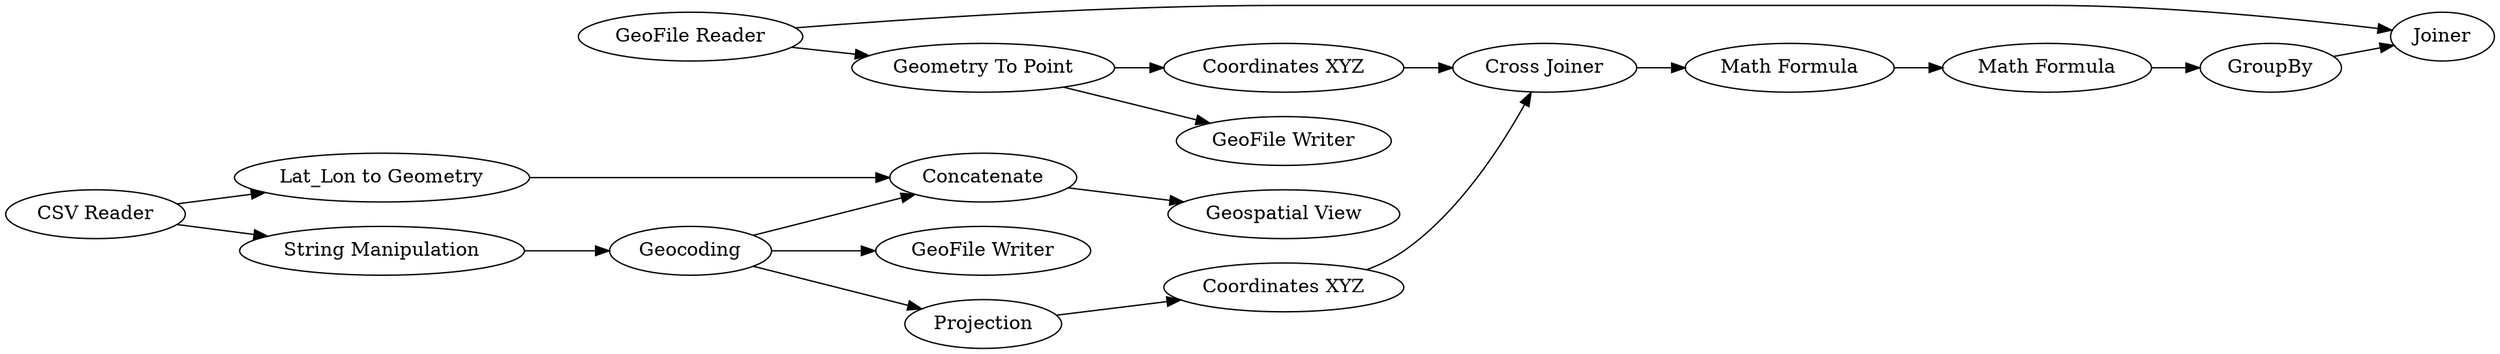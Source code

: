 digraph {
	7 -> 8
	7 -> 16
	4 -> 5
	8 -> 9
	13 -> 14
	3 -> 10
	12 -> 13
	1 -> 4
	14 -> 15
	11 -> 12
	1 -> 2
	10 -> 11
	15 -> 16
	3 -> 5
	9 -> 12
	3 -> 17
	5 -> 6
	2 -> 3
	8 -> 18
	5 [label=Concatenate]
	16 [label=Joiner]
	14 [label="Math Formula"]
	13 [label="Math Formula"]
	1 [label="CSV Reader"]
	7 [label="GeoFile Reader"]
	9 [label="Coordinates XYZ"]
	11 [label="Coordinates XYZ"]
	4 [label="Lat_Lon to Geometry"]
	18 [label="GeoFile Writer"]
	6 [label="Geospatial View"]
	8 [label="Geometry To Point"]
	15 [label=GroupBy]
	12 [label="Cross Joiner"]
	17 [label="GeoFile Writer"]
	3 [label=Geocoding]
	2 [label="String Manipulation"]
	10 [label=Projection]
	rankdir=LR
}
